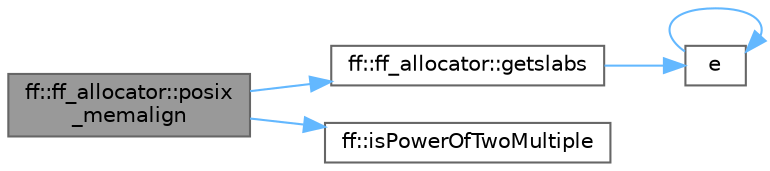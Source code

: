digraph "ff::ff_allocator::posix_memalign"
{
 // LATEX_PDF_SIZE
  bgcolor="transparent";
  edge [fontname=Helvetica,fontsize=10,labelfontname=Helvetica,labelfontsize=10];
  node [fontname=Helvetica,fontsize=10,shape=box,height=0.2,width=0.4];
  rankdir="LR";
  Node1 [id="Node000001",label="ff::ff_allocator::posix\l_memalign",height=0.2,width=0.4,color="gray40", fillcolor="grey60", style="filled", fontcolor="black",tooltip="ff posix_memalign."];
  Node1 -> Node2 [id="edge5_Node000001_Node000002",color="steelblue1",style="solid",tooltip=" "];
  Node2 [id="Node000002",label="ff::ff_allocator::getslabs",height=0.2,width=0.4,color="grey40", fillcolor="white", style="filled",URL="$classff_1_1ff__allocator.html#a8382d619374c20723c838afff6dc0585",tooltip=" "];
  Node2 -> Node3 [id="edge6_Node000002_Node000003",color="steelblue1",style="solid",tooltip=" "];
  Node3 [id="Node000003",label="e",height=0.2,width=0.4,color="grey40", fillcolor="white", style="filled",URL="$_cwise__array__power__array_8cpp.html#a9cb86ff854760bf91a154f2724a9101d",tooltip=" "];
  Node3 -> Node3 [id="edge7_Node000003_Node000003",color="steelblue1",style="solid",tooltip=" "];
  Node1 -> Node4 [id="edge8_Node000001_Node000004",color="steelblue1",style="solid",tooltip=" "];
  Node4 [id="Node000004",label="ff::isPowerOfTwoMultiple",height=0.2,width=0.4,color="grey40", fillcolor="white", style="filled",URL="$namespaceff.html#a94e8617a117c5ad8c4ce0d196c1413da",tooltip=" "];
}
